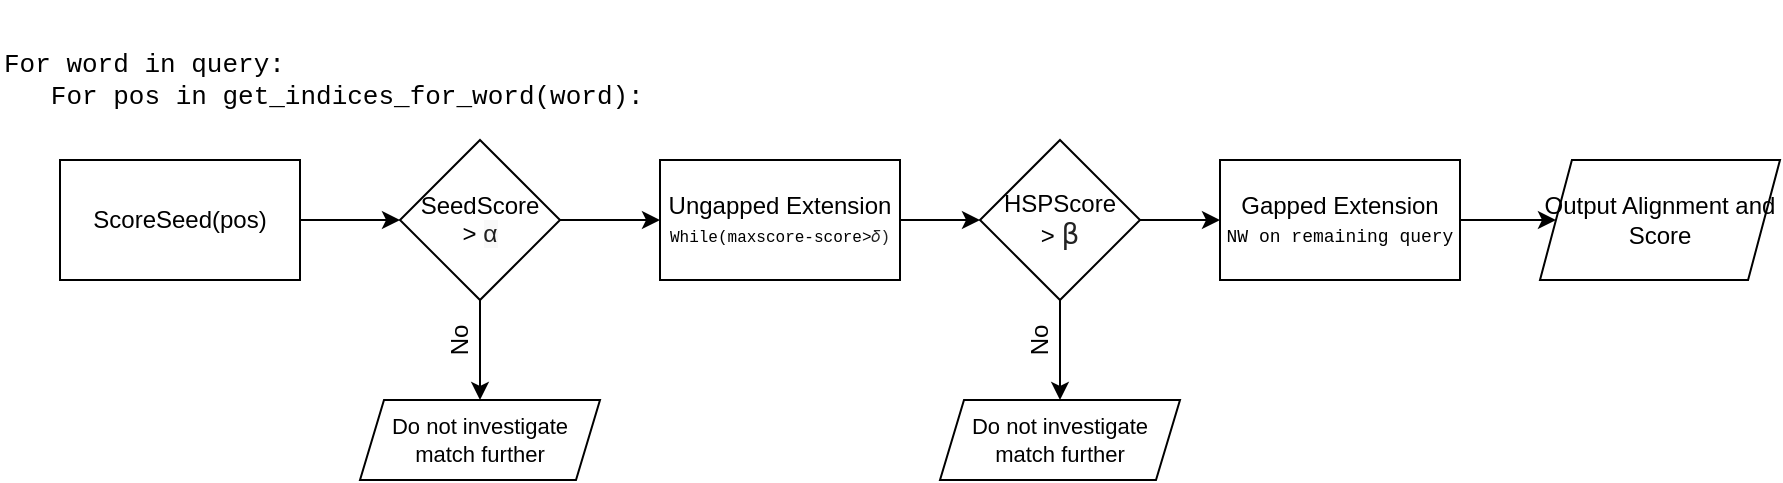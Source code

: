 <mxfile version="12.3.8" type="github" pages="1"><diagram id="iMBfheQyNmp9BH3nxO1A" name="Page-1"><mxGraphModel dx="946" dy="596" grid="1" gridSize="10" guides="1" tooltips="1" connect="1" arrows="1" fold="1" page="1" pageScale="1" pageWidth="850" pageHeight="1100" math="0" shadow="0"><root><mxCell id="0"/><mxCell id="1" parent="0"/><mxCell id="i2XdK76_Dg_lTj6YxYZQ-1" value="ScoreSeed(pos)" style="rounded=0;whiteSpace=wrap;html=1;" vertex="1" parent="1"><mxGeometry x="40" y="230" width="120" height="60" as="geometry"/></mxCell><mxCell id="i2XdK76_Dg_lTj6YxYZQ-2" value="SeedScore &amp;gt;&amp;nbsp;&lt;span style=&quot;color: rgb(34 , 34 , 34) ; font-family: sans-serif ; font-size: 12.32px ; text-align: left ; background-color: rgb(249 , 249 , 249)&quot;&gt;α&lt;/span&gt;" style="rhombus;whiteSpace=wrap;html=1;" vertex="1" parent="1"><mxGeometry x="210" y="220" width="80" height="80" as="geometry"/></mxCell><mxCell id="i2XdK76_Dg_lTj6YxYZQ-3" value="" style="endArrow=classic;html=1;exitX=1;exitY=0.5;exitDx=0;exitDy=0;entryX=0;entryY=0.5;entryDx=0;entryDy=0;" edge="1" parent="1" source="i2XdK76_Dg_lTj6YxYZQ-1" target="i2XdK76_Dg_lTj6YxYZQ-2"><mxGeometry width="50" height="50" relative="1" as="geometry"><mxPoint x="40" y="370" as="sourcePoint"/><mxPoint x="90" y="320" as="targetPoint"/></mxGeometry></mxCell><mxCell id="i2XdK76_Dg_lTj6YxYZQ-4" value="" style="endArrow=classic;html=1;exitX=0.5;exitY=1;exitDx=0;exitDy=0;" edge="1" parent="1" source="i2XdK76_Dg_lTj6YxYZQ-2"><mxGeometry width="50" height="50" relative="1" as="geometry"><mxPoint x="40" y="370" as="sourcePoint"/><mxPoint x="250" y="350" as="targetPoint"/></mxGeometry></mxCell><mxCell id="i2XdK76_Dg_lTj6YxYZQ-5" value="No" style="text;html=1;strokeColor=none;fillColor=none;align=center;verticalAlign=middle;whiteSpace=wrap;rounded=0;rotation=-90;" vertex="1" parent="1"><mxGeometry x="220" y="310" width="40" height="20" as="geometry"/></mxCell><mxCell id="i2XdK76_Dg_lTj6YxYZQ-6" value="" style="endArrow=classic;html=1;exitX=1;exitY=0.5;exitDx=0;exitDy=0;" edge="1" parent="1" source="i2XdK76_Dg_lTj6YxYZQ-2"><mxGeometry width="50" height="50" relative="1" as="geometry"><mxPoint x="40" y="430" as="sourcePoint"/><mxPoint x="340" y="260" as="targetPoint"/></mxGeometry></mxCell><mxCell id="i2XdK76_Dg_lTj6YxYZQ-7" value="Ungapped Extension&lt;br&gt;&lt;font style=&quot;font-size: 8px&quot;&gt;&lt;font face=&quot;Courier New&quot; style=&quot;font-size: 8px&quot;&gt;While(maxscore-score&amp;gt;&lt;/font&gt;&lt;span style=&quot;color: rgb(34 , 34 , 34) ; background-color: rgb(255 , 255 , 255)&quot;&gt;&lt;font face=&quot;Courier New&quot; style=&quot;font-size: 8px&quot;&gt;𝛿)&lt;/font&gt;&lt;/span&gt;&lt;/font&gt;&lt;font face=&quot;Courier New&quot;&gt;&lt;br&gt;&lt;/font&gt;" style="rounded=0;whiteSpace=wrap;html=1;" vertex="1" parent="1"><mxGeometry x="340" y="230" width="120" height="60" as="geometry"/></mxCell><mxCell id="i2XdK76_Dg_lTj6YxYZQ-8" value="HSPScore &amp;gt;&amp;nbsp;&lt;span style=&quot;color: rgb(34 , 34 , 34) ; font-family: &amp;#34;sbl biblit&amp;#34; , &amp;#34;sbl greek&amp;#34; , &amp;#34;athena&amp;#34; , &amp;#34;eb garamond&amp;#34; , &amp;#34;eb garamond 12&amp;#34; , &amp;#34;foulis greek&amp;#34; , &amp;#34;garamond libre&amp;#34; , &amp;#34;cardo&amp;#34; , &amp;#34;gentium plus&amp;#34; , &amp;#34;gentium&amp;#34; , &amp;#34;garamond&amp;#34; , &amp;#34;palatino linotype&amp;#34; , &amp;#34;dejavu sans&amp;#34; , &amp;#34;dejavu serif&amp;#34; , &amp;#34;freeserif&amp;#34; , &amp;#34;freesans&amp;#34; , &amp;#34;arial unicode ms&amp;#34; , &amp;#34;lucida sans unicode&amp;#34; , &amp;#34;lucida grande&amp;#34; , &amp;#34;code2000&amp;#34; , sans-serif ; font-size: 14px ; background-color: rgb(255 , 255 , 255)&quot;&gt;β&lt;/span&gt;" style="rhombus;whiteSpace=wrap;html=1;" vertex="1" parent="1"><mxGeometry x="500" y="220" width="80" height="80" as="geometry"/></mxCell><mxCell id="i2XdK76_Dg_lTj6YxYZQ-9" value="" style="endArrow=classic;html=1;exitX=1;exitY=0.5;exitDx=0;exitDy=0;entryX=0;entryY=0.5;entryDx=0;entryDy=0;" edge="1" parent="1" source="i2XdK76_Dg_lTj6YxYZQ-7" target="i2XdK76_Dg_lTj6YxYZQ-8"><mxGeometry width="50" height="50" relative="1" as="geometry"><mxPoint x="40" y="430" as="sourcePoint"/><mxPoint x="90" y="380" as="targetPoint"/></mxGeometry></mxCell><mxCell id="i2XdK76_Dg_lTj6YxYZQ-10" value="" style="endArrow=classic;html=1;exitX=0.5;exitY=1;exitDx=0;exitDy=0;" edge="1" parent="1"><mxGeometry width="50" height="50" relative="1" as="geometry"><mxPoint x="540" y="300" as="sourcePoint"/><mxPoint x="540" y="350" as="targetPoint"/></mxGeometry></mxCell><mxCell id="i2XdK76_Dg_lTj6YxYZQ-11" value="No" style="text;html=1;strokeColor=none;fillColor=none;align=center;verticalAlign=middle;whiteSpace=wrap;rounded=0;rotation=-90;" vertex="1" parent="1"><mxGeometry x="510" y="310" width="40" height="20" as="geometry"/></mxCell><mxCell id="i2XdK76_Dg_lTj6YxYZQ-12" value="Gapped Extension&lt;br&gt;&lt;font face=&quot;Courier New&quot; style=&quot;font-size: 9px&quot;&gt;NW on remaining query&lt;/font&gt;" style="rounded=0;whiteSpace=wrap;html=1;" vertex="1" parent="1"><mxGeometry x="620" y="230" width="120" height="60" as="geometry"/></mxCell><mxCell id="i2XdK76_Dg_lTj6YxYZQ-13" value="" style="endArrow=classic;html=1;exitX=1;exitY=0.5;exitDx=0;exitDy=0;entryX=0;entryY=0.5;entryDx=0;entryDy=0;" edge="1" parent="1" source="i2XdK76_Dg_lTj6YxYZQ-8" target="i2XdK76_Dg_lTj6YxYZQ-12"><mxGeometry width="50" height="50" relative="1" as="geometry"><mxPoint x="40" y="430" as="sourcePoint"/><mxPoint x="90" y="380" as="targetPoint"/></mxGeometry></mxCell><mxCell id="i2XdK76_Dg_lTj6YxYZQ-14" value="Output Alignment and Score" style="shape=parallelogram;perimeter=parallelogramPerimeter;whiteSpace=wrap;html=1;fontSize=12;size=0.133;" vertex="1" parent="1"><mxGeometry x="780" y="230" width="120" height="60" as="geometry"/></mxCell><mxCell id="i2XdK76_Dg_lTj6YxYZQ-15" value="" style="endArrow=classic;html=1;exitX=1;exitY=0.5;exitDx=0;exitDy=0;" edge="1" parent="1" source="i2XdK76_Dg_lTj6YxYZQ-12" target="i2XdK76_Dg_lTj6YxYZQ-14"><mxGeometry width="50" height="50" relative="1" as="geometry"><mxPoint x="590" y="270" as="sourcePoint"/><mxPoint x="630" y="270" as="targetPoint"/></mxGeometry></mxCell><mxCell id="i2XdK76_Dg_lTj6YxYZQ-16" value="For word in query:&lt;br style=&quot;font-size: 13px&quot;&gt;&lt;div style=&quot;font-size: 13px&quot;&gt;&lt;span style=&quot;font-size: 13px&quot;&gt;&amp;nbsp; &amp;nbsp;For pos in get_indices_for_word(word):&lt;/span&gt;&lt;/div&gt;" style="text;html=1;strokeColor=none;fillColor=none;align=left;verticalAlign=middle;whiteSpace=wrap;rounded=0;fontSize=13;fontFamily=Courier New;" vertex="1" parent="1"><mxGeometry x="10" y="150" width="360" height="80" as="geometry"/></mxCell><mxCell id="i2XdK76_Dg_lTj6YxYZQ-17" value="Do not investigate match further" style="shape=parallelogram;perimeter=parallelogramPerimeter;whiteSpace=wrap;html=1;fontFamily=Helvetica;fontSize=11;size=0.1;" vertex="1" parent="1"><mxGeometry x="190" y="350" width="120" height="40" as="geometry"/></mxCell><mxCell id="i2XdK76_Dg_lTj6YxYZQ-18" value="Do not investigate match further" style="shape=parallelogram;perimeter=parallelogramPerimeter;whiteSpace=wrap;html=1;fontFamily=Helvetica;fontSize=11;size=0.1;" vertex="1" parent="1"><mxGeometry x="480" y="350" width="120" height="40" as="geometry"/></mxCell></root></mxGraphModel></diagram></mxfile>